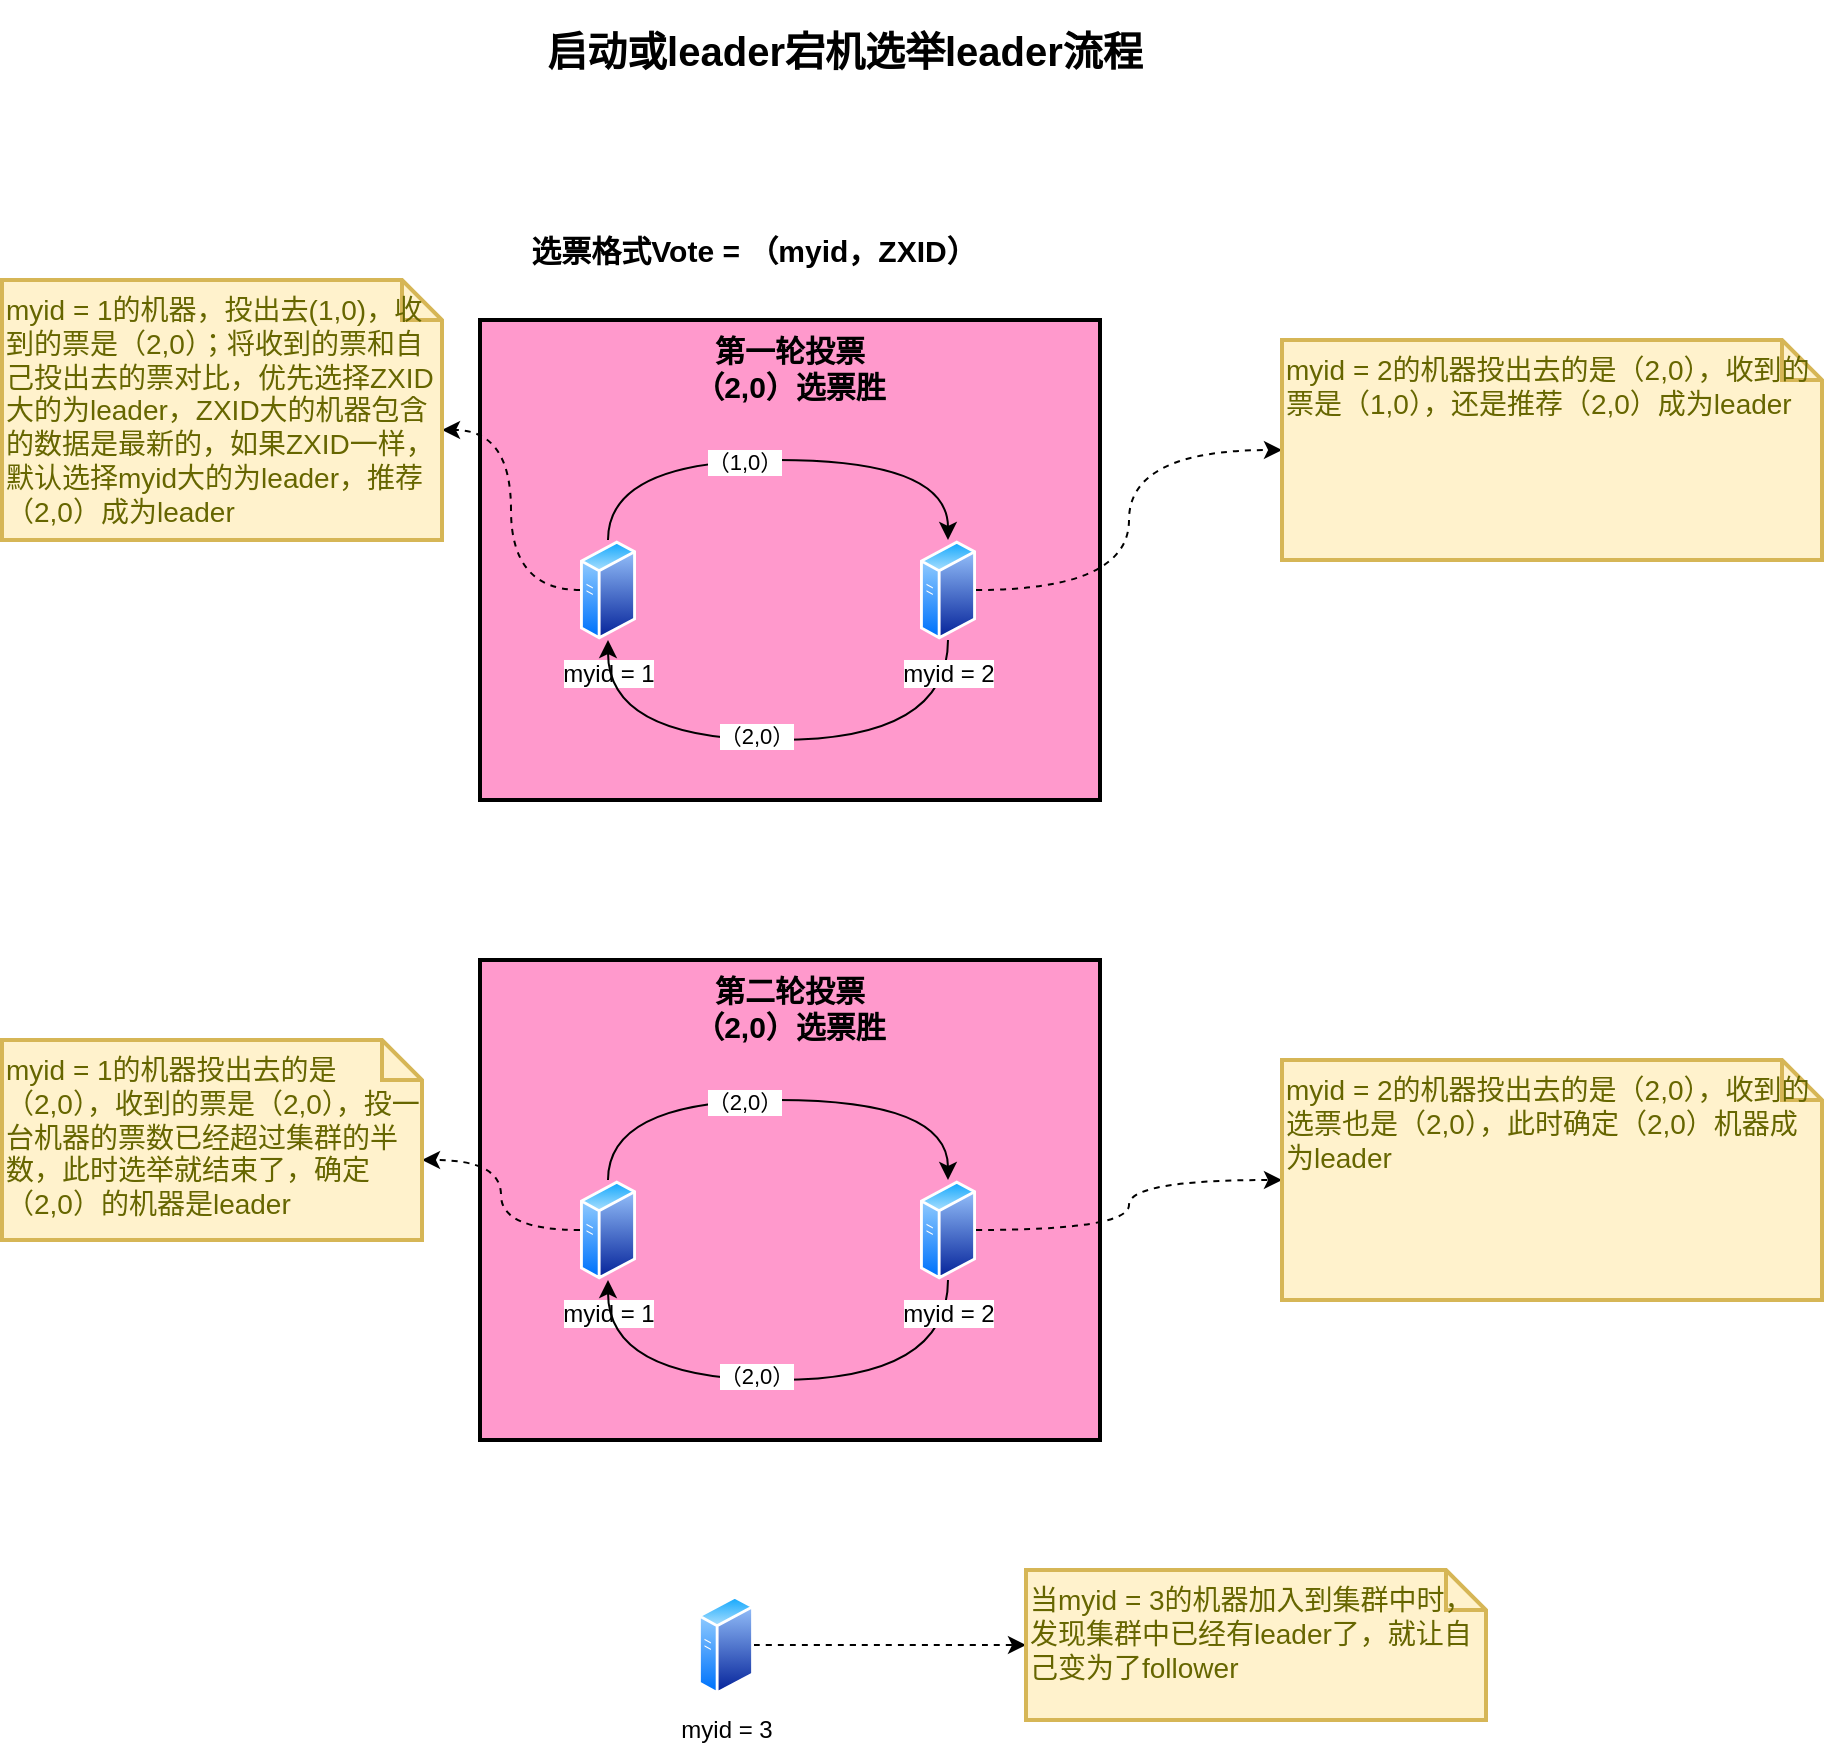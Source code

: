 <mxfile version="15.4.3" type="github" pages="2">
  <diagram id="_tMo0X6HMqpLmebG8TdS" name="启动或leader宕机选举leader流程">
    <mxGraphModel grid="1" gridSize="10" guides="1" tooltips="1" connect="1" arrows="1" page="1" fold="1" pageScale="1" pageWidth="827" pageHeight="1169" math="0" shadow="0">
      <root>
        <mxCell id="0" />
        <mxCell id="1" parent="0" />
        <mxCell id="cECSEEEWD8I-1CxaCeh5-1" value="&lt;b&gt;&lt;font style=&quot;font-size: 15px&quot;&gt;第一轮投票&lt;br&gt;（2,0）选票胜&lt;br&gt;&lt;/font&gt;&lt;/b&gt;" style="rounded=0;whiteSpace=wrap;html=1;strokeWidth=2;fillColor=#FF99CC;verticalAlign=top;" parent="1" vertex="1">
          <mxGeometry x="277" y="190" width="310" height="240" as="geometry" />
        </mxCell>
        <mxCell id="cECSEEEWD8I-1CxaCeh5-6" style="edgeStyle=orthogonalEdgeStyle;rounded=0;orthogonalLoop=1;jettySize=auto;html=1;exitX=0.5;exitY=0;exitDx=0;exitDy=0;entryX=0.5;entryY=0;entryDx=0;entryDy=0;curved=1;strokeWidth=1;" parent="1" source="cECSEEEWD8I-1CxaCeh5-3" target="cECSEEEWD8I-1CxaCeh5-4" edge="1">
          <mxGeometry relative="1" as="geometry">
            <Array as="points">
              <mxPoint x="341" y="260" />
              <mxPoint x="511" y="260" />
            </Array>
          </mxGeometry>
        </mxCell>
        <mxCell id="cECSEEEWD8I-1CxaCeh5-8" value="（1,0）" style="edgeLabel;html=1;align=center;verticalAlign=middle;resizable=0;points=[];" parent="cECSEEEWD8I-1CxaCeh5-6" vertex="1" connectable="0">
          <mxGeometry x="-0.141" y="-1" relative="1" as="geometry">
            <mxPoint as="offset" />
          </mxGeometry>
        </mxCell>
        <mxCell id="WodsEw-OZz7wl92d_zAY-2" style="edgeStyle=orthogonalEdgeStyle;rounded=0;orthogonalLoop=1;jettySize=auto;html=1;exitX=0;exitY=0.5;exitDx=0;exitDy=0;entryX=0;entryY=0;entryDx=220;entryDy=75;entryPerimeter=0;curved=1;dashed=1;strokeWidth=1;" edge="1" parent="1" source="cECSEEEWD8I-1CxaCeh5-3" target="cECSEEEWD8I-1CxaCeh5-10">
          <mxGeometry relative="1" as="geometry" />
        </mxCell>
        <mxCell id="cECSEEEWD8I-1CxaCeh5-3" value="myid = 1" style="aspect=fixed;perimeter=ellipsePerimeter;html=1;align=center;shadow=0;dashed=0;spacingTop=3;image;image=img/lib/active_directory/generic_server.svg;strokeWidth=2;fillColor=#FF99CC;" parent="1" vertex="1">
          <mxGeometry x="327" y="300" width="28.0" height="50" as="geometry" />
        </mxCell>
        <mxCell id="cECSEEEWD8I-1CxaCeh5-7" style="edgeStyle=orthogonalEdgeStyle;curved=1;rounded=0;orthogonalLoop=1;jettySize=auto;html=1;exitX=0.5;exitY=1;exitDx=0;exitDy=0;entryX=0.5;entryY=1;entryDx=0;entryDy=0;strokeWidth=1;" parent="1" source="cECSEEEWD8I-1CxaCeh5-4" target="cECSEEEWD8I-1CxaCeh5-3" edge="1">
          <mxGeometry relative="1" as="geometry">
            <Array as="points">
              <mxPoint x="511" y="400" />
              <mxPoint x="341" y="400" />
            </Array>
          </mxGeometry>
        </mxCell>
        <mxCell id="cECSEEEWD8I-1CxaCeh5-9" value="（2,0）" style="edgeLabel;html=1;align=center;verticalAlign=middle;resizable=0;points=[];" parent="cECSEEEWD8I-1CxaCeh5-7" vertex="1" connectable="0">
          <mxGeometry x="0.086" y="-2" relative="1" as="geometry">
            <mxPoint as="offset" />
          </mxGeometry>
        </mxCell>
        <mxCell id="WodsEw-OZz7wl92d_zAY-3" style="edgeStyle=orthogonalEdgeStyle;curved=1;rounded=0;orthogonalLoop=1;jettySize=auto;html=1;exitX=1;exitY=0.5;exitDx=0;exitDy=0;entryX=0;entryY=0.5;entryDx=0;entryDy=0;entryPerimeter=0;dashed=1;strokeWidth=1;" edge="1" parent="1" source="cECSEEEWD8I-1CxaCeh5-4" target="WodsEw-OZz7wl92d_zAY-1">
          <mxGeometry relative="1" as="geometry" />
        </mxCell>
        <mxCell id="cECSEEEWD8I-1CxaCeh5-4" value="myid = 2" style="aspect=fixed;perimeter=ellipsePerimeter;html=1;align=center;shadow=0;dashed=0;spacingTop=3;image;image=img/lib/active_directory/generic_server.svg;strokeWidth=2;fillColor=#FF99CC;" parent="1" vertex="1">
          <mxGeometry x="497" y="300" width="28.0" height="50" as="geometry" />
        </mxCell>
        <mxCell id="cECSEEEWD8I-1CxaCeh5-10" value="myid = 1的机器，投出去(1,0)，收到的票是（2,0）；将收到的票和自己投出去的票对比，优先选择ZXID大的为leader，ZXID大的机器包含的数据是最新的，如果ZXID一样，默认选择myid大的为leader，推荐（2,0）成为leader&lt;br&gt;" style="shape=note;strokeWidth=2;fontSize=14;size=20;whiteSpace=wrap;html=1;fillColor=#fff2cc;strokeColor=#d6b656;fontColor=#666600;rounded=0;verticalAlign=top;align=left;" parent="1" vertex="1">
          <mxGeometry x="38" y="170" width="220" height="130" as="geometry" />
        </mxCell>
        <mxCell id="WodsEw-OZz7wl92d_zAY-1" value="myid = 2的机器投出去的是（2,0），收到的票是（1,0），还是推荐（2,0）成为leader" style="shape=note;strokeWidth=2;fontSize=14;size=20;whiteSpace=wrap;html=1;fillColor=#fff2cc;strokeColor=#d6b656;fontColor=#666600;rounded=0;verticalAlign=top;align=left;" vertex="1" parent="1">
          <mxGeometry x="678" y="200" width="270" height="110" as="geometry" />
        </mxCell>
        <mxCell id="WodsEw-OZz7wl92d_zAY-4" value="&lt;b&gt;&lt;font style=&quot;font-size: 15px&quot;&gt;第二轮投票&lt;br&gt;（2,0）选票胜&lt;br&gt;&lt;/font&gt;&lt;/b&gt;" style="rounded=0;whiteSpace=wrap;html=1;strokeWidth=2;fillColor=#FF99CC;verticalAlign=top;" vertex="1" parent="1">
          <mxGeometry x="277" y="510" width="310" height="240" as="geometry" />
        </mxCell>
        <mxCell id="WodsEw-OZz7wl92d_zAY-5" style="edgeStyle=orthogonalEdgeStyle;rounded=0;orthogonalLoop=1;jettySize=auto;html=1;exitX=0.5;exitY=0;exitDx=0;exitDy=0;entryX=0.5;entryY=0;entryDx=0;entryDy=0;curved=1;strokeWidth=1;" edge="1" parent="1" source="WodsEw-OZz7wl92d_zAY-7" target="WodsEw-OZz7wl92d_zAY-10">
          <mxGeometry relative="1" as="geometry">
            <Array as="points">
              <mxPoint x="341" y="580" />
              <mxPoint x="511" y="580" />
            </Array>
          </mxGeometry>
        </mxCell>
        <mxCell id="WodsEw-OZz7wl92d_zAY-6" value="（2,0）" style="edgeLabel;html=1;align=center;verticalAlign=middle;resizable=0;points=[];" vertex="1" connectable="0" parent="WodsEw-OZz7wl92d_zAY-5">
          <mxGeometry x="-0.141" y="-1" relative="1" as="geometry">
            <mxPoint as="offset" />
          </mxGeometry>
        </mxCell>
        <mxCell id="WodsEw-OZz7wl92d_zAY-12" style="edgeStyle=orthogonalEdgeStyle;curved=1;rounded=0;orthogonalLoop=1;jettySize=auto;html=1;exitX=0;exitY=0.5;exitDx=0;exitDy=0;entryX=0;entryY=0;entryDx=210;entryDy=60;entryPerimeter=0;dashed=1;strokeWidth=1;" edge="1" parent="1" source="WodsEw-OZz7wl92d_zAY-7" target="WodsEw-OZz7wl92d_zAY-11">
          <mxGeometry relative="1" as="geometry" />
        </mxCell>
        <mxCell id="WodsEw-OZz7wl92d_zAY-7" value="myid = 1" style="aspect=fixed;perimeter=ellipsePerimeter;html=1;align=center;shadow=0;dashed=0;spacingTop=3;image;image=img/lib/active_directory/generic_server.svg;strokeWidth=2;fillColor=#FF99CC;" vertex="1" parent="1">
          <mxGeometry x="327" y="620" width="28.0" height="50" as="geometry" />
        </mxCell>
        <mxCell id="WodsEw-OZz7wl92d_zAY-8" style="edgeStyle=orthogonalEdgeStyle;curved=1;rounded=0;orthogonalLoop=1;jettySize=auto;html=1;exitX=0.5;exitY=1;exitDx=0;exitDy=0;entryX=0.5;entryY=1;entryDx=0;entryDy=0;strokeWidth=1;" edge="1" parent="1" source="WodsEw-OZz7wl92d_zAY-10" target="WodsEw-OZz7wl92d_zAY-7">
          <mxGeometry relative="1" as="geometry">
            <Array as="points">
              <mxPoint x="511" y="720" />
              <mxPoint x="341" y="720" />
            </Array>
          </mxGeometry>
        </mxCell>
        <mxCell id="WodsEw-OZz7wl92d_zAY-9" value="（2,0）" style="edgeLabel;html=1;align=center;verticalAlign=middle;resizable=0;points=[];" vertex="1" connectable="0" parent="WodsEw-OZz7wl92d_zAY-8">
          <mxGeometry x="0.086" y="-2" relative="1" as="geometry">
            <mxPoint as="offset" />
          </mxGeometry>
        </mxCell>
        <mxCell id="WodsEw-OZz7wl92d_zAY-14" style="edgeStyle=orthogonalEdgeStyle;curved=1;rounded=0;orthogonalLoop=1;jettySize=auto;html=1;exitX=1;exitY=0.5;exitDx=0;exitDy=0;entryX=0;entryY=0.5;entryDx=0;entryDy=0;entryPerimeter=0;dashed=1;strokeWidth=1;" edge="1" parent="1" source="WodsEw-OZz7wl92d_zAY-10" target="WodsEw-OZz7wl92d_zAY-13">
          <mxGeometry relative="1" as="geometry" />
        </mxCell>
        <mxCell id="WodsEw-OZz7wl92d_zAY-10" value="myid = 2" style="aspect=fixed;perimeter=ellipsePerimeter;html=1;align=center;shadow=0;dashed=0;spacingTop=3;image;image=img/lib/active_directory/generic_server.svg;strokeWidth=2;fillColor=#FF99CC;" vertex="1" parent="1">
          <mxGeometry x="497" y="620" width="28.0" height="50" as="geometry" />
        </mxCell>
        <mxCell id="WodsEw-OZz7wl92d_zAY-11" value="myid = 1的机器投出去的是（2,0），收到的票是（2,0），投一台机器的票数已经超过集群的半数，此时选举就结束了，确定（2,0）的机器是leader" style="shape=note;strokeWidth=2;fontSize=14;size=20;whiteSpace=wrap;html=1;fillColor=#fff2cc;strokeColor=#d6b656;fontColor=#666600;rounded=0;verticalAlign=top;align=left;" vertex="1" parent="1">
          <mxGeometry x="38" y="550" width="210" height="100" as="geometry" />
        </mxCell>
        <mxCell id="WodsEw-OZz7wl92d_zAY-13" value="myid = 2的机器投出去的是（2,0），收到的选票也是（2,0），此时确定（2,0）机器成为leader" style="shape=note;strokeWidth=2;fontSize=14;size=20;whiteSpace=wrap;html=1;fillColor=#fff2cc;strokeColor=#d6b656;fontColor=#666600;rounded=0;verticalAlign=top;align=left;" vertex="1" parent="1">
          <mxGeometry x="678" y="560" width="270" height="120" as="geometry" />
        </mxCell>
        <mxCell id="WodsEw-OZz7wl92d_zAY-17" style="edgeStyle=orthogonalEdgeStyle;curved=1;rounded=0;orthogonalLoop=1;jettySize=auto;html=1;exitX=1;exitY=0.5;exitDx=0;exitDy=0;entryX=0;entryY=0.5;entryDx=0;entryDy=0;entryPerimeter=0;dashed=1;strokeWidth=1;" edge="1" parent="1" source="WodsEw-OZz7wl92d_zAY-15" target="WodsEw-OZz7wl92d_zAY-16">
          <mxGeometry relative="1" as="geometry" />
        </mxCell>
        <mxCell id="WodsEw-OZz7wl92d_zAY-15" value="myid = 3" style="aspect=fixed;perimeter=ellipsePerimeter;html=1;align=center;shadow=0;dashed=0;spacingTop=3;image;image=img/lib/active_directory/generic_server.svg;" vertex="1" parent="1">
          <mxGeometry x="386" y="827.5" width="28.0" height="50" as="geometry" />
        </mxCell>
        <mxCell id="WodsEw-OZz7wl92d_zAY-16" value="当myid = 3的机器加入到集群中时，发现集群中已经有leader了，就让自己变为了follower" style="shape=note;strokeWidth=2;fontSize=14;size=20;whiteSpace=wrap;html=1;fillColor=#fff2cc;strokeColor=#d6b656;fontColor=#666600;rounded=0;verticalAlign=top;align=left;" vertex="1" parent="1">
          <mxGeometry x="550" y="815" width="230" height="75" as="geometry" />
        </mxCell>
        <mxCell id="WodsEw-OZz7wl92d_zAY-18" value="启动或leader宕机选举leader流程" style="text;html=1;strokeColor=none;fillColor=none;align=center;verticalAlign=middle;whiteSpace=wrap;rounded=0;fontStyle=1;fontSize=20;" vertex="1" parent="1">
          <mxGeometry x="290" y="30" width="339" height="50" as="geometry" />
        </mxCell>
        <mxCell id="WodsEw-OZz7wl92d_zAY-19" value="选票格式Vote = （myid，ZXID）" style="text;html=1;strokeColor=none;fillColor=none;align=center;verticalAlign=middle;whiteSpace=wrap;rounded=0;fontSize=15;fontStyle=1" vertex="1" parent="1">
          <mxGeometry x="289" y="140" width="250" height="30" as="geometry" />
        </mxCell>
      </root>
    </mxGraphModel>
  </diagram>
  <diagram id="PhsRWgo3OXQ8CBHsjBK9" name="leader选举多层队列架构">
    <mxGraphModel dx="2610" dy="980" grid="1" gridSize="10" guides="1" tooltips="1" connect="1" arrows="1" fold="1" page="1" pageScale="1" pageWidth="827" pageHeight="1169" math="0" shadow="0">
      <root>
        <mxCell id="ZFUN6xCLY_HJpg4Qgwi7-0" />
        <mxCell id="ZFUN6xCLY_HJpg4Qgwi7-1" parent="ZFUN6xCLY_HJpg4Qgwi7-0" />
        <mxCell id="ZFUN6xCLY_HJpg4Qgwi7-2" value="选举应用层（机器1）" style="rounded=0;whiteSpace=wrap;html=1;fontSize=12;align=center;verticalAlign=top;fillColor=#FF99CC;strokeWidth=2;" vertex="1" parent="ZFUN6xCLY_HJpg4Qgwi7-1">
          <mxGeometry x="60" y="70" width="330" height="220" as="geometry" />
        </mxCell>
        <mxCell id="ZFUN6xCLY_HJpg4Qgwi7-9" style="edgeStyle=orthogonalEdgeStyle;rounded=0;orthogonalLoop=1;jettySize=auto;html=1;exitX=0.25;exitY=1;exitDx=0;exitDy=0;entryX=0.5;entryY=0;entryDx=0;entryDy=0;fontSize=12;strokeWidth=2;" edge="1" parent="ZFUN6xCLY_HJpg4Qgwi7-1" source="ZFUN6xCLY_HJpg4Qgwi7-3" target="ZFUN6xCLY_HJpg4Qgwi7-4">
          <mxGeometry relative="1" as="geometry" />
        </mxCell>
        <mxCell id="ZFUN6xCLY_HJpg4Qgwi7-3" value="选举核心逻辑" style="rounded=0;whiteSpace=wrap;html=1;fontSize=12;strokeWidth=2;fillColor=#FF6666;align=center;verticalAlign=top;" vertex="1" parent="ZFUN6xCLY_HJpg4Qgwi7-1">
          <mxGeometry x="70" y="100" width="310" height="30" as="geometry" />
        </mxCell>
        <mxCell id="ZFUN6xCLY_HJpg4Qgwi7-10" style="edgeStyle=orthogonalEdgeStyle;rounded=0;orthogonalLoop=1;jettySize=auto;html=1;exitX=0.5;exitY=1;exitDx=0;exitDy=0;entryX=0.5;entryY=0;entryDx=0;entryDy=0;fontSize=12;strokeWidth=2;" edge="1" parent="ZFUN6xCLY_HJpg4Qgwi7-1" source="ZFUN6xCLY_HJpg4Qgwi7-4" target="ZFUN6xCLY_HJpg4Qgwi7-6">
          <mxGeometry relative="1" as="geometry" />
        </mxCell>
        <mxCell id="ZFUN6xCLY_HJpg4Qgwi7-4" value="sendqueue" style="rounded=0;whiteSpace=wrap;html=1;fontSize=12;strokeWidth=2;fillColor=#E6FFCC;align=center;verticalAlign=top;" vertex="1" parent="ZFUN6xCLY_HJpg4Qgwi7-1">
          <mxGeometry x="100" y="160" width="90" height="30" as="geometry" />
        </mxCell>
        <mxCell id="ZFUN6xCLY_HJpg4Qgwi7-13" style="edgeStyle=orthogonalEdgeStyle;rounded=0;orthogonalLoop=1;jettySize=auto;html=1;exitX=0.5;exitY=0;exitDx=0;exitDy=0;entryX=0.75;entryY=1;entryDx=0;entryDy=0;fontSize=12;strokeWidth=2;" edge="1" parent="ZFUN6xCLY_HJpg4Qgwi7-1" source="ZFUN6xCLY_HJpg4Qgwi7-5" target="ZFUN6xCLY_HJpg4Qgwi7-3">
          <mxGeometry relative="1" as="geometry" />
        </mxCell>
        <mxCell id="ZFUN6xCLY_HJpg4Qgwi7-5" value="recvqueue" style="rounded=0;whiteSpace=wrap;html=1;fontSize=12;strokeWidth=2;fillColor=#E6FFCC;align=center;verticalAlign=top;" vertex="1" parent="ZFUN6xCLY_HJpg4Qgwi7-1">
          <mxGeometry x="260" y="160" width="90" height="30" as="geometry" />
        </mxCell>
        <mxCell id="ZFUN6xCLY_HJpg4Qgwi7-26" style="edgeStyle=orthogonalEdgeStyle;rounded=0;orthogonalLoop=1;jettySize=auto;html=1;exitX=0.5;exitY=1;exitDx=0;exitDy=0;entryX=0.5;entryY=0;entryDx=0;entryDy=0;fontSize=12;strokeWidth=2;" edge="1" parent="ZFUN6xCLY_HJpg4Qgwi7-1" source="ZFUN6xCLY_HJpg4Qgwi7-6" target="ZFUN6xCLY_HJpg4Qgwi7-25">
          <mxGeometry relative="1" as="geometry" />
        </mxCell>
        <mxCell id="ZFUN6xCLY_HJpg4Qgwi7-31" value="生成选票" style="edgeLabel;html=1;align=center;verticalAlign=middle;resizable=0;points=[];fontSize=12;" vertex="1" connectable="0" parent="ZFUN6xCLY_HJpg4Qgwi7-26">
          <mxGeometry x="-0.106" relative="1" as="geometry">
            <mxPoint x="-8" as="offset" />
          </mxGeometry>
        </mxCell>
        <mxCell id="ZFUN6xCLY_HJpg4Qgwi7-6" value="WorkSender线程" style="rounded=0;whiteSpace=wrap;html=1;fontSize=12;strokeWidth=2;fillColor=#E6FFCC;align=center;verticalAlign=middle;" vertex="1" parent="ZFUN6xCLY_HJpg4Qgwi7-1">
          <mxGeometry x="90" y="230" width="110" height="60" as="geometry" />
        </mxCell>
        <mxCell id="ZFUN6xCLY_HJpg4Qgwi7-14" style="edgeStyle=orthogonalEdgeStyle;rounded=0;orthogonalLoop=1;jettySize=auto;html=1;exitX=0.5;exitY=0;exitDx=0;exitDy=0;entryX=0.5;entryY=1;entryDx=0;entryDy=0;fontSize=12;strokeWidth=2;" edge="1" parent="ZFUN6xCLY_HJpg4Qgwi7-1" source="ZFUN6xCLY_HJpg4Qgwi7-7" target="ZFUN6xCLY_HJpg4Qgwi7-5">
          <mxGeometry relative="1" as="geometry" />
        </mxCell>
        <mxCell id="ZFUN6xCLY_HJpg4Qgwi7-7" value="WorkReceiver线程" style="rounded=0;whiteSpace=wrap;html=1;fontSize=12;strokeWidth=2;fillColor=#E6FFCC;align=center;verticalAlign=middle;" vertex="1" parent="ZFUN6xCLY_HJpg4Qgwi7-1">
          <mxGeometry x="250" y="230" width="110" height="60" as="geometry" />
        </mxCell>
        <mxCell id="ZFUN6xCLY_HJpg4Qgwi7-15" value="选举应用层（机器2）" style="rounded=0;whiteSpace=wrap;html=1;fontSize=12;align=center;verticalAlign=top;fillColor=#FF99CC;strokeWidth=2;" vertex="1" parent="ZFUN6xCLY_HJpg4Qgwi7-1">
          <mxGeometry x="560" y="70" width="330" height="220" as="geometry" />
        </mxCell>
        <mxCell id="ZFUN6xCLY_HJpg4Qgwi7-16" style="edgeStyle=orthogonalEdgeStyle;rounded=0;orthogonalLoop=1;jettySize=auto;html=1;exitX=0.25;exitY=1;exitDx=0;exitDy=0;entryX=0.5;entryY=0;entryDx=0;entryDy=0;fontSize=12;strokeWidth=1;" edge="1" parent="ZFUN6xCLY_HJpg4Qgwi7-1" source="ZFUN6xCLY_HJpg4Qgwi7-17" target="ZFUN6xCLY_HJpg4Qgwi7-19">
          <mxGeometry relative="1" as="geometry" />
        </mxCell>
        <mxCell id="ZFUN6xCLY_HJpg4Qgwi7-17" value="选举核心逻辑" style="rounded=0;whiteSpace=wrap;html=1;fontSize=12;strokeWidth=2;fillColor=#FF6666;align=center;verticalAlign=top;" vertex="1" parent="ZFUN6xCLY_HJpg4Qgwi7-1">
          <mxGeometry x="570" y="100" width="310" height="30" as="geometry" />
        </mxCell>
        <mxCell id="ZFUN6xCLY_HJpg4Qgwi7-18" style="edgeStyle=orthogonalEdgeStyle;rounded=0;orthogonalLoop=1;jettySize=auto;html=1;exitX=0.5;exitY=1;exitDx=0;exitDy=0;entryX=0.5;entryY=0;entryDx=0;entryDy=0;fontSize=12;strokeWidth=1;" edge="1" parent="ZFUN6xCLY_HJpg4Qgwi7-1" source="ZFUN6xCLY_HJpg4Qgwi7-19" target="ZFUN6xCLY_HJpg4Qgwi7-22">
          <mxGeometry relative="1" as="geometry" />
        </mxCell>
        <mxCell id="ZFUN6xCLY_HJpg4Qgwi7-19" value="sendqueue" style="rounded=0;whiteSpace=wrap;html=1;fontSize=12;strokeWidth=2;fillColor=#E6FFCC;align=center;verticalAlign=top;" vertex="1" parent="ZFUN6xCLY_HJpg4Qgwi7-1">
          <mxGeometry x="600" y="160" width="90" height="30" as="geometry" />
        </mxCell>
        <mxCell id="ZFUN6xCLY_HJpg4Qgwi7-20" style="edgeStyle=orthogonalEdgeStyle;rounded=0;orthogonalLoop=1;jettySize=auto;html=1;exitX=0.5;exitY=0;exitDx=0;exitDy=0;entryX=0.75;entryY=1;entryDx=0;entryDy=0;fontSize=12;strokeWidth=1;" edge="1" parent="ZFUN6xCLY_HJpg4Qgwi7-1" source="ZFUN6xCLY_HJpg4Qgwi7-21" target="ZFUN6xCLY_HJpg4Qgwi7-17">
          <mxGeometry relative="1" as="geometry" />
        </mxCell>
        <mxCell id="ZFUN6xCLY_HJpg4Qgwi7-21" value="recvqueue" style="rounded=0;whiteSpace=wrap;html=1;fontSize=12;strokeWidth=2;fillColor=#E6FFCC;align=center;verticalAlign=top;" vertex="1" parent="ZFUN6xCLY_HJpg4Qgwi7-1">
          <mxGeometry x="760" y="160" width="90" height="30" as="geometry" />
        </mxCell>
        <mxCell id="ZFUN6xCLY_HJpg4Qgwi7-22" value="WorkSender线程" style="rounded=0;whiteSpace=wrap;html=1;fontSize=12;strokeWidth=2;fillColor=#E6FFCC;align=center;verticalAlign=middle;" vertex="1" parent="ZFUN6xCLY_HJpg4Qgwi7-1">
          <mxGeometry x="590" y="230" width="110" height="60" as="geometry" />
        </mxCell>
        <mxCell id="ZFUN6xCLY_HJpg4Qgwi7-23" style="edgeStyle=orthogonalEdgeStyle;rounded=0;orthogonalLoop=1;jettySize=auto;html=1;exitX=0.5;exitY=0;exitDx=0;exitDy=0;entryX=0.5;entryY=1;entryDx=0;entryDy=0;fontSize=12;strokeWidth=1;" edge="1" parent="ZFUN6xCLY_HJpg4Qgwi7-1" source="ZFUN6xCLY_HJpg4Qgwi7-24" target="ZFUN6xCLY_HJpg4Qgwi7-21">
          <mxGeometry relative="1" as="geometry" />
        </mxCell>
        <mxCell id="ZFUN6xCLY_HJpg4Qgwi7-24" value="WorkReceiver线程" style="rounded=0;whiteSpace=wrap;html=1;fontSize=12;strokeWidth=2;fillColor=#E6FFCC;align=center;verticalAlign=middle;" vertex="1" parent="ZFUN6xCLY_HJpg4Qgwi7-1">
          <mxGeometry x="750" y="230" width="110" height="60" as="geometry" />
        </mxCell>
        <mxCell id="ZFUN6xCLY_HJpg4Qgwi7-34" value="" style="edgeStyle=orthogonalEdgeStyle;rounded=0;orthogonalLoop=1;jettySize=auto;html=1;fontSize=12;strokeWidth=2;" edge="1" parent="ZFUN6xCLY_HJpg4Qgwi7-1" source="ZFUN6xCLY_HJpg4Qgwi7-25" target="ZFUN6xCLY_HJpg4Qgwi7-33">
          <mxGeometry relative="1" as="geometry" />
        </mxCell>
        <mxCell id="ZFUN6xCLY_HJpg4Qgwi7-35" value="获取选票" style="edgeLabel;html=1;align=center;verticalAlign=middle;resizable=0;points=[];fontSize=12;" vertex="1" connectable="0" parent="ZFUN6xCLY_HJpg4Qgwi7-34">
          <mxGeometry x="-0.138" relative="1" as="geometry">
            <mxPoint as="offset" />
          </mxGeometry>
        </mxCell>
        <mxCell id="ZFUN6xCLY_HJpg4Qgwi7-25" value="queueSendMap发送队列&lt;br&gt;每台机器对应一个发送队列" style="rounded=0;whiteSpace=wrap;html=1;fontSize=12;strokeWidth=2;fillColor=#FFCC99;align=center;verticalAlign=top;" vertex="1" parent="ZFUN6xCLY_HJpg4Qgwi7-1">
          <mxGeometry x="-20" y="380" width="190" height="160" as="geometry" />
        </mxCell>
        <mxCell id="ZFUN6xCLY_HJpg4Qgwi7-27" value="" style="rounded=1;whiteSpace=wrap;html=1;fontSize=12;strokeWidth=2;fillColor=#CCCCCC;align=center;verticalAlign=top;" vertex="1" parent="ZFUN6xCLY_HJpg4Qgwi7-1">
          <mxGeometry y="420" width="30" height="110" as="geometry" />
        </mxCell>
        <mxCell id="ZFUN6xCLY_HJpg4Qgwi7-28" value="" style="rounded=1;whiteSpace=wrap;html=1;fontSize=12;strokeWidth=2;fillColor=#CCCCCC;align=center;verticalAlign=top;" vertex="1" parent="ZFUN6xCLY_HJpg4Qgwi7-1">
          <mxGeometry x="40" y="420" width="30" height="110" as="geometry" />
        </mxCell>
        <mxCell id="ZFUN6xCLY_HJpg4Qgwi7-29" value="" style="rounded=1;whiteSpace=wrap;html=1;fontSize=12;strokeWidth=2;fillColor=#CCCCCC;align=center;verticalAlign=top;" vertex="1" parent="ZFUN6xCLY_HJpg4Qgwi7-1">
          <mxGeometry x="80" y="420" width="30" height="110" as="geometry" />
        </mxCell>
        <mxCell id="ZFUN6xCLY_HJpg4Qgwi7-30" value="" style="rounded=1;whiteSpace=wrap;html=1;fontSize=12;strokeWidth=2;fillColor=#CCCCCC;align=center;verticalAlign=top;" vertex="1" parent="ZFUN6xCLY_HJpg4Qgwi7-1">
          <mxGeometry x="120" y="420" width="30" height="110" as="geometry" />
        </mxCell>
        <mxCell id="ZFUN6xCLY_HJpg4Qgwi7-40" style="edgeStyle=orthogonalEdgeStyle;rounded=0;orthogonalLoop=1;jettySize=auto;html=1;exitX=0.5;exitY=1;exitDx=0;exitDy=0;entryX=0;entryY=0.5;entryDx=0;entryDy=0;fontSize=12;strokeWidth=2;" edge="1" parent="ZFUN6xCLY_HJpg4Qgwi7-1" source="ZFUN6xCLY_HJpg4Qgwi7-33" target="ZFUN6xCLY_HJpg4Qgwi7-39">
          <mxGeometry relative="1" as="geometry" />
        </mxCell>
        <mxCell id="ZFUN6xCLY_HJpg4Qgwi7-41" value="发送" style="edgeLabel;html=1;align=center;verticalAlign=middle;resizable=0;points=[];fontSize=12;fontColor=#FF0000;fontStyle=1" vertex="1" connectable="0" parent="ZFUN6xCLY_HJpg4Qgwi7-40">
          <mxGeometry x="-0.636" y="-2" relative="1" as="geometry">
            <mxPoint x="2" y="-18" as="offset" />
          </mxGeometry>
        </mxCell>
        <mxCell id="ZFUN6xCLY_HJpg4Qgwi7-33" value="senderWorkerMap消息发送线程" style="rounded=0;whiteSpace=wrap;html=1;fontSize=12;strokeWidth=2;fillColor=#FFCC99;align=center;verticalAlign=top;" vertex="1" parent="ZFUN6xCLY_HJpg4Qgwi7-1">
          <mxGeometry x="-35" y="610" width="220" height="160" as="geometry" />
        </mxCell>
        <mxCell id="ZFUN6xCLY_HJpg4Qgwi7-36" value="sid &amp;lt;------&amp;gt; SenderWorker" style="rounded=1;whiteSpace=wrap;html=1;fontSize=12;strokeWidth=2;fillColor=#CCFFFF;align=center;verticalAlign=top;" vertex="1" parent="ZFUN6xCLY_HJpg4Qgwi7-1">
          <mxGeometry x="-20" y="640" width="190" height="30" as="geometry" />
        </mxCell>
        <mxCell id="ZFUN6xCLY_HJpg4Qgwi7-37" value="sid &amp;lt;------&amp;gt; SenderWorker" style="rounded=1;whiteSpace=wrap;html=1;fontSize=12;strokeWidth=2;fillColor=#CCFFFF;align=center;verticalAlign=top;" vertex="1" parent="ZFUN6xCLY_HJpg4Qgwi7-1">
          <mxGeometry x="-20" y="680" width="190" height="30" as="geometry" />
        </mxCell>
        <mxCell id="ZFUN6xCLY_HJpg4Qgwi7-38" value="sid &amp;lt;------&amp;gt; SenderWorker" style="rounded=1;whiteSpace=wrap;html=1;fontSize=12;strokeWidth=2;fillColor=#CCFFFF;align=center;verticalAlign=top;" vertex="1" parent="ZFUN6xCLY_HJpg4Qgwi7-1">
          <mxGeometry x="-20" y="720" width="190" height="30" as="geometry" />
        </mxCell>
        <mxCell id="ZFUN6xCLY_HJpg4Qgwi7-46" style="edgeStyle=orthogonalEdgeStyle;rounded=0;orthogonalLoop=1;jettySize=auto;html=1;exitX=0.25;exitY=0;exitDx=0;exitDy=0;entryX=0.5;entryY=1;entryDx=0;entryDy=0;fontSize=12;fontColor=#FF0000;strokeWidth=2;" edge="1" parent="ZFUN6xCLY_HJpg4Qgwi7-1" source="ZFUN6xCLY_HJpg4Qgwi7-39" target="ZFUN6xCLY_HJpg4Qgwi7-42">
          <mxGeometry relative="1" as="geometry" />
        </mxCell>
        <mxCell id="ZFUN6xCLY_HJpg4Qgwi7-47" value="接收" style="edgeLabel;html=1;align=center;verticalAlign=middle;resizable=0;points=[];fontSize=12;fontColor=#FF0000;fontStyle=1" vertex="1" connectable="0" parent="ZFUN6xCLY_HJpg4Qgwi7-46">
          <mxGeometry x="0.197" y="-1" relative="1" as="geometry">
            <mxPoint as="offset" />
          </mxGeometry>
        </mxCell>
        <mxCell id="ZFUN6xCLY_HJpg4Qgwi7-39" value="&lt;b&gt;Socket（BIO）&lt;/b&gt;" style="rounded=0;whiteSpace=wrap;html=1;fontSize=12;strokeWidth=2;fillColor=#007FFF;align=center;verticalAlign=middle;fontStyle=0" vertex="1" parent="ZFUN6xCLY_HJpg4Qgwi7-1">
          <mxGeometry x="370" y="820" width="310" height="60" as="geometry" />
        </mxCell>
        <mxCell id="ZFUN6xCLY_HJpg4Qgwi7-49" value="" style="edgeStyle=orthogonalEdgeStyle;rounded=0;orthogonalLoop=1;jettySize=auto;html=1;fontSize=12;fontColor=#FF0000;strokeWidth=2;" edge="1" parent="ZFUN6xCLY_HJpg4Qgwi7-1" source="ZFUN6xCLY_HJpg4Qgwi7-42" target="ZFUN6xCLY_HJpg4Qgwi7-48">
          <mxGeometry relative="1" as="geometry" />
        </mxCell>
        <mxCell id="ZFUN6xCLY_HJpg4Qgwi7-50" value="将数据转化为选票" style="edgeLabel;html=1;align=center;verticalAlign=middle;resizable=0;points=[];fontSize=12;fontColor=#000000;" vertex="1" connectable="0" parent="ZFUN6xCLY_HJpg4Qgwi7-49">
          <mxGeometry x="-0.146" y="1" relative="1" as="geometry">
            <mxPoint as="offset" />
          </mxGeometry>
        </mxCell>
        <mxCell id="ZFUN6xCLY_HJpg4Qgwi7-42" value="RecvWorker消息发送线程" style="rounded=0;whiteSpace=wrap;html=1;fontSize=12;strokeWidth=2;fillColor=#FFCC99;align=center;verticalAlign=top;" vertex="1" parent="ZFUN6xCLY_HJpg4Qgwi7-1">
          <mxGeometry x="260" y="610" width="220" height="160" as="geometry" />
        </mxCell>
        <mxCell id="ZFUN6xCLY_HJpg4Qgwi7-43" value="sid &amp;lt;------&amp;gt; RecvWorker" style="rounded=1;whiteSpace=wrap;html=1;fontSize=12;strokeWidth=2;fillColor=#CCFFFF;align=center;verticalAlign=top;" vertex="1" parent="ZFUN6xCLY_HJpg4Qgwi7-1">
          <mxGeometry x="275" y="640" width="190" height="30" as="geometry" />
        </mxCell>
        <mxCell id="ZFUN6xCLY_HJpg4Qgwi7-44" value="sid &amp;lt;------&amp;gt; RecvWorker" style="rounded=1;whiteSpace=wrap;html=1;fontSize=12;strokeWidth=2;fillColor=#CCFFFF;align=center;verticalAlign=top;" vertex="1" parent="ZFUN6xCLY_HJpg4Qgwi7-1">
          <mxGeometry x="275" y="680" width="190" height="30" as="geometry" />
        </mxCell>
        <mxCell id="ZFUN6xCLY_HJpg4Qgwi7-45" value="sid &amp;lt;------&amp;gt; RecvWorker" style="rounded=1;whiteSpace=wrap;html=1;fontSize=12;strokeWidth=2;fillColor=#CCFFFF;align=center;verticalAlign=top;" vertex="1" parent="ZFUN6xCLY_HJpg4Qgwi7-1">
          <mxGeometry x="275" y="720" width="190" height="30" as="geometry" />
        </mxCell>
        <mxCell id="ZFUN6xCLY_HJpg4Qgwi7-51" style="edgeStyle=orthogonalEdgeStyle;rounded=0;orthogonalLoop=1;jettySize=auto;html=1;exitX=0.5;exitY=0;exitDx=0;exitDy=0;entryX=0.5;entryY=1;entryDx=0;entryDy=0;fontSize=12;fontColor=#000000;strokeWidth=2;" edge="1" parent="ZFUN6xCLY_HJpg4Qgwi7-1" source="ZFUN6xCLY_HJpg4Qgwi7-48" target="ZFUN6xCLY_HJpg4Qgwi7-7">
          <mxGeometry relative="1" as="geometry" />
        </mxCell>
        <mxCell id="ZFUN6xCLY_HJpg4Qgwi7-52" value="获取选票" style="edgeLabel;html=1;align=center;verticalAlign=middle;resizable=0;points=[];fontSize=12;fontColor=#000000;" vertex="1" connectable="0" parent="ZFUN6xCLY_HJpg4Qgwi7-51">
          <mxGeometry x="0.085" y="-1" relative="1" as="geometry">
            <mxPoint x="9" as="offset" />
          </mxGeometry>
        </mxCell>
        <mxCell id="ZFUN6xCLY_HJpg4Qgwi7-48" value="recvQueue" style="rounded=0;whiteSpace=wrap;html=1;fontSize=12;strokeWidth=2;fillColor=#CCCCCC;align=center;verticalAlign=top;" vertex="1" parent="ZFUN6xCLY_HJpg4Qgwi7-1">
          <mxGeometry x="316.25" y="380" width="107.5" height="150" as="geometry" />
        </mxCell>
      </root>
    </mxGraphModel>
  </diagram>
</mxfile>
